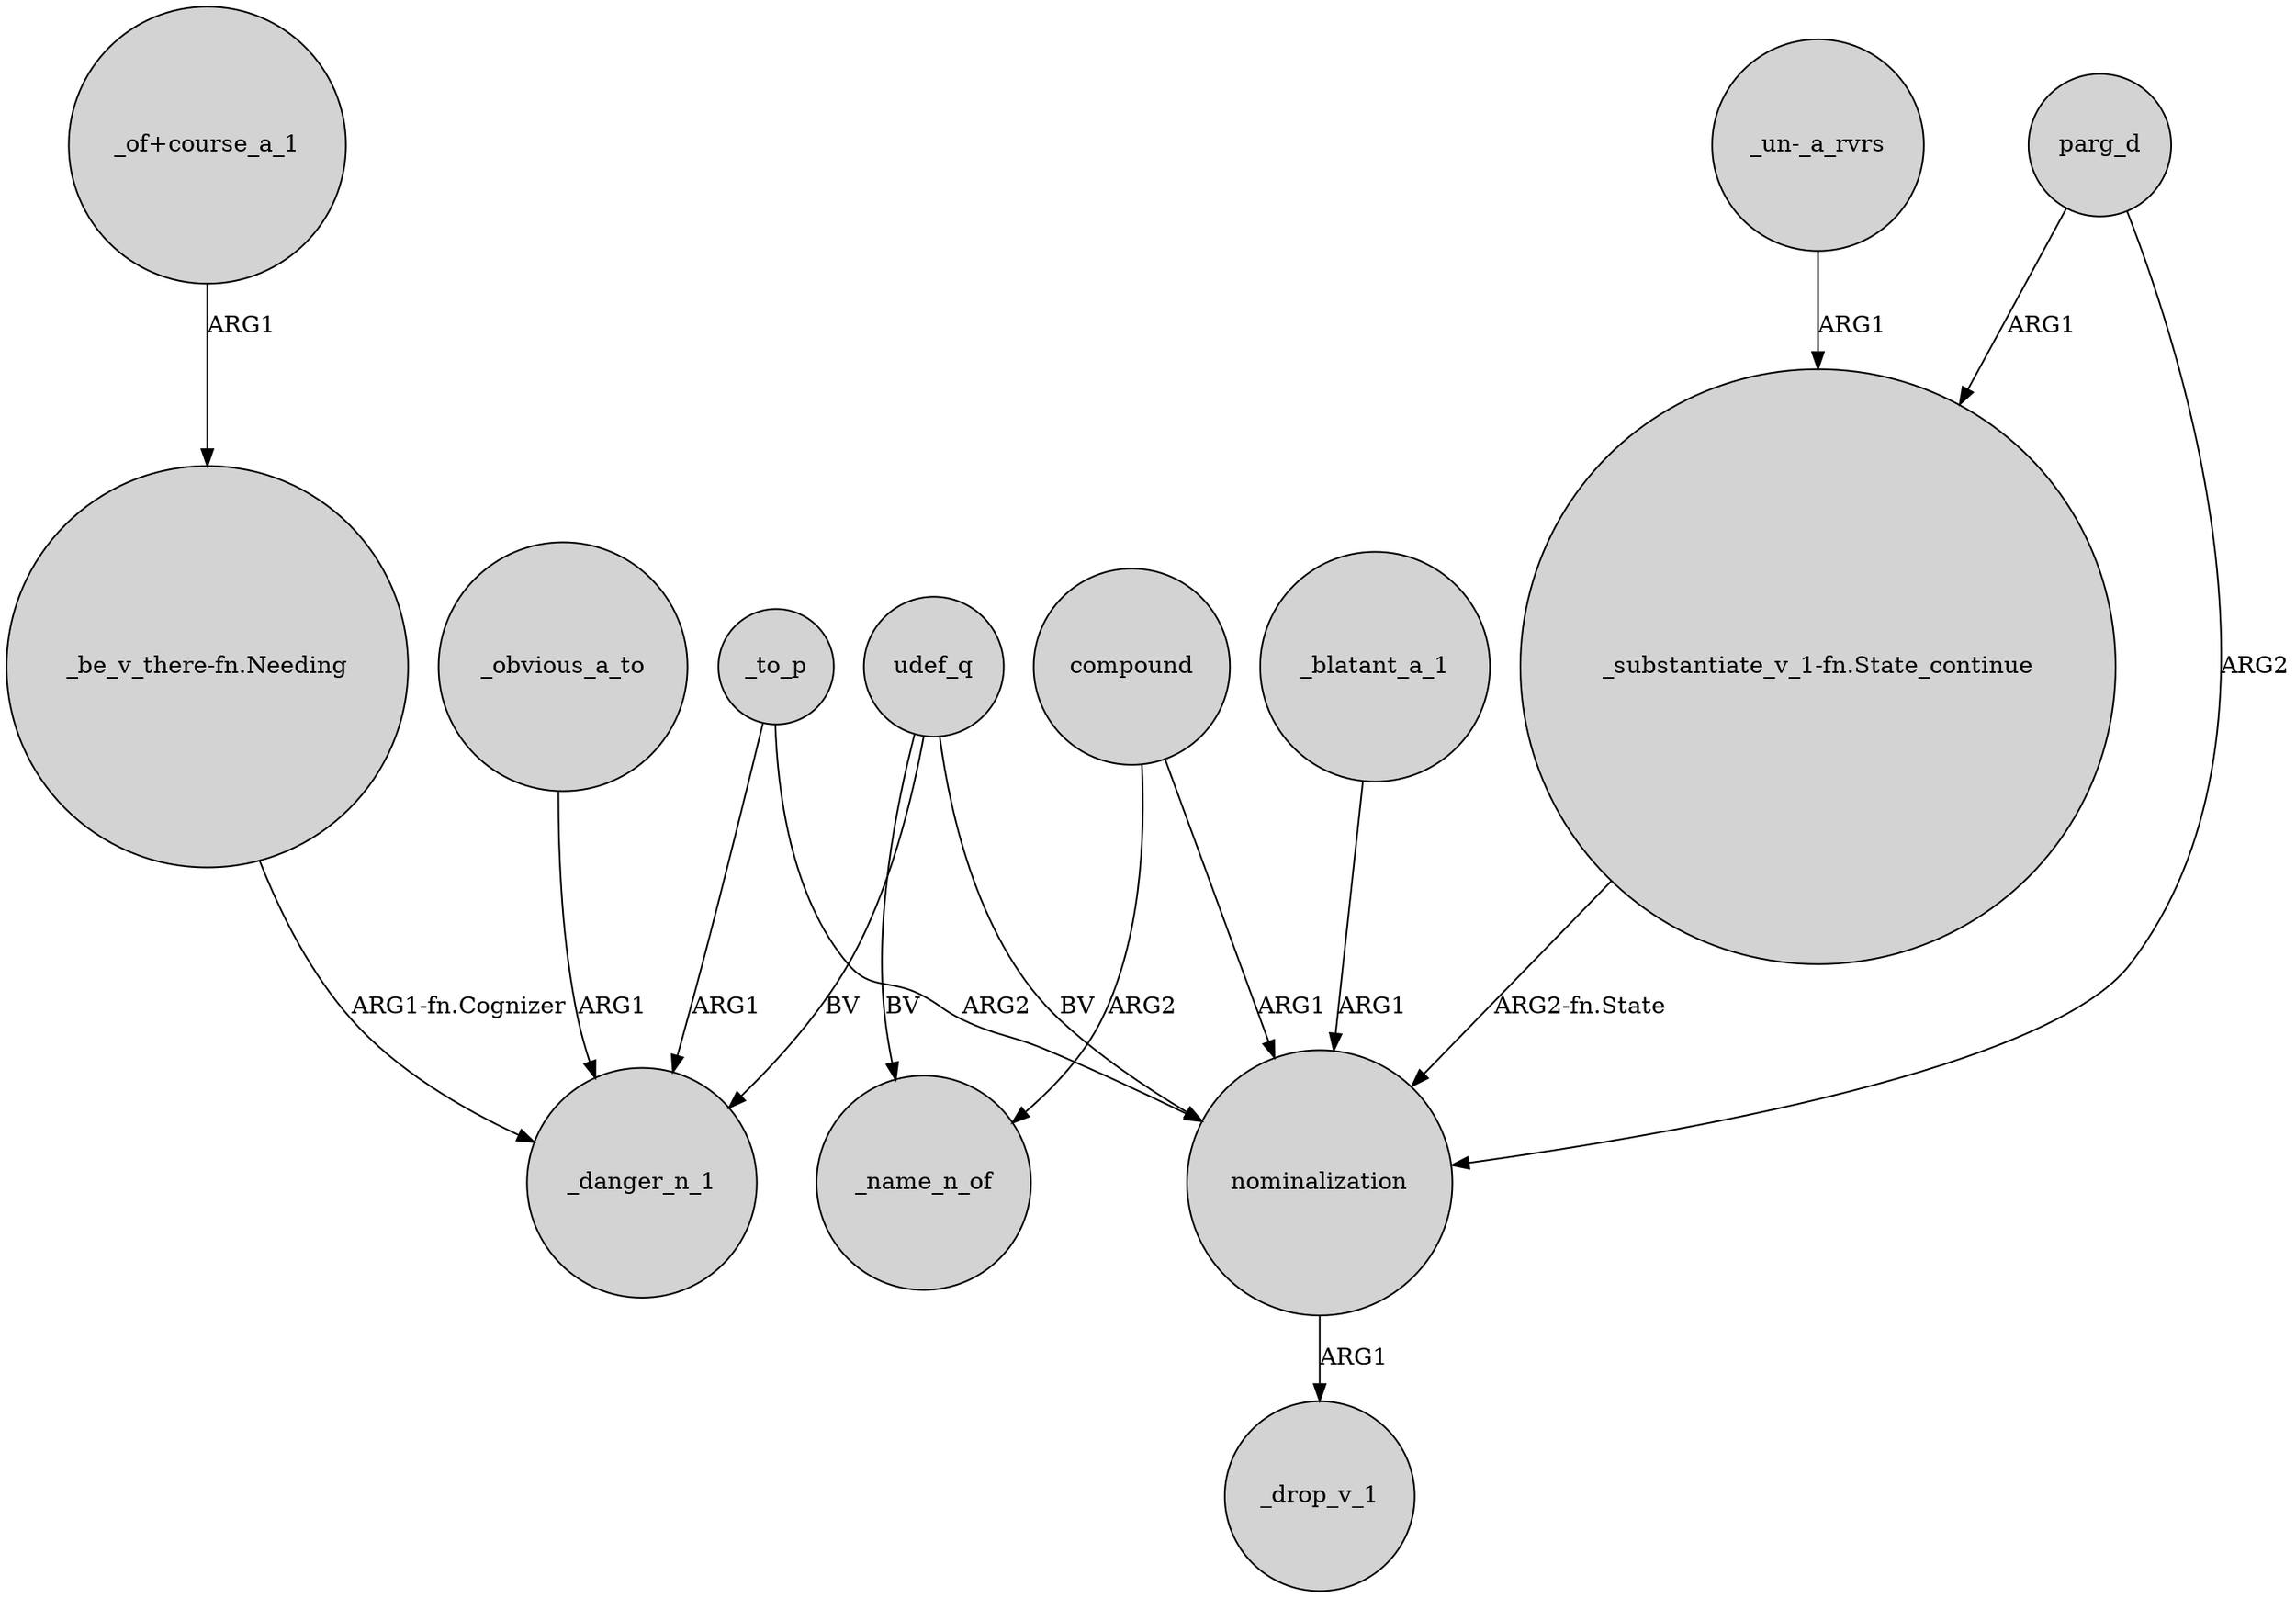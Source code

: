 digraph {
	node [shape=circle style=filled]
	"_of+course_a_1" -> "_be_v_there-fn.Needing" [label=ARG1]
	nominalization -> _drop_v_1 [label=ARG1]
	_blatant_a_1 -> nominalization [label=ARG1]
	udef_q -> _name_n_of [label=BV]
	"_un-_a_rvrs" -> "_substantiate_v_1-fn.State_continue" [label=ARG1]
	udef_q -> _danger_n_1 [label=BV]
	compound -> _name_n_of [label=ARG2]
	"_substantiate_v_1-fn.State_continue" -> nominalization [label="ARG2-fn.State"]
	parg_d -> "_substantiate_v_1-fn.State_continue" [label=ARG1]
	_to_p -> nominalization [label=ARG2]
	_to_p -> _danger_n_1 [label=ARG1]
	"_be_v_there-fn.Needing" -> _danger_n_1 [label="ARG1-fn.Cognizer"]
	compound -> nominalization [label=ARG1]
	udef_q -> nominalization [label=BV]
	parg_d -> nominalization [label=ARG2]
	_obvious_a_to -> _danger_n_1 [label=ARG1]
}

